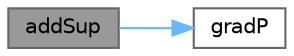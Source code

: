 digraph "addSup"
{
 // LATEX_PDF_SIZE
  bgcolor="transparent";
  edge [fontname=Helvetica,fontsize=10,labelfontname=Helvetica,labelfontsize=10];
  node [fontname=Helvetica,fontsize=10,shape=box,height=0.2,width=0.4];
  rankdir="LR";
  Node1 [id="Node000001",label="addSup",height=0.2,width=0.4,color="gray40", fillcolor="grey60", style="filled", fontcolor="black",tooltip=" "];
  Node1 -> Node2 [id="edge1_Node000001_Node000002",color="steelblue1",style="solid",tooltip=" "];
  Node2 [id="Node000002",label="gradP",height=0.2,width=0.4,color="grey40", fillcolor="white", style="filled",URL="$compressible_2rhoPimpleFoam_2overRhoPimpleDyMFoam_2pEqn_8H.html#a8a11bd6e5b2b0bea38776083b34ead00",tooltip=" "];
}
